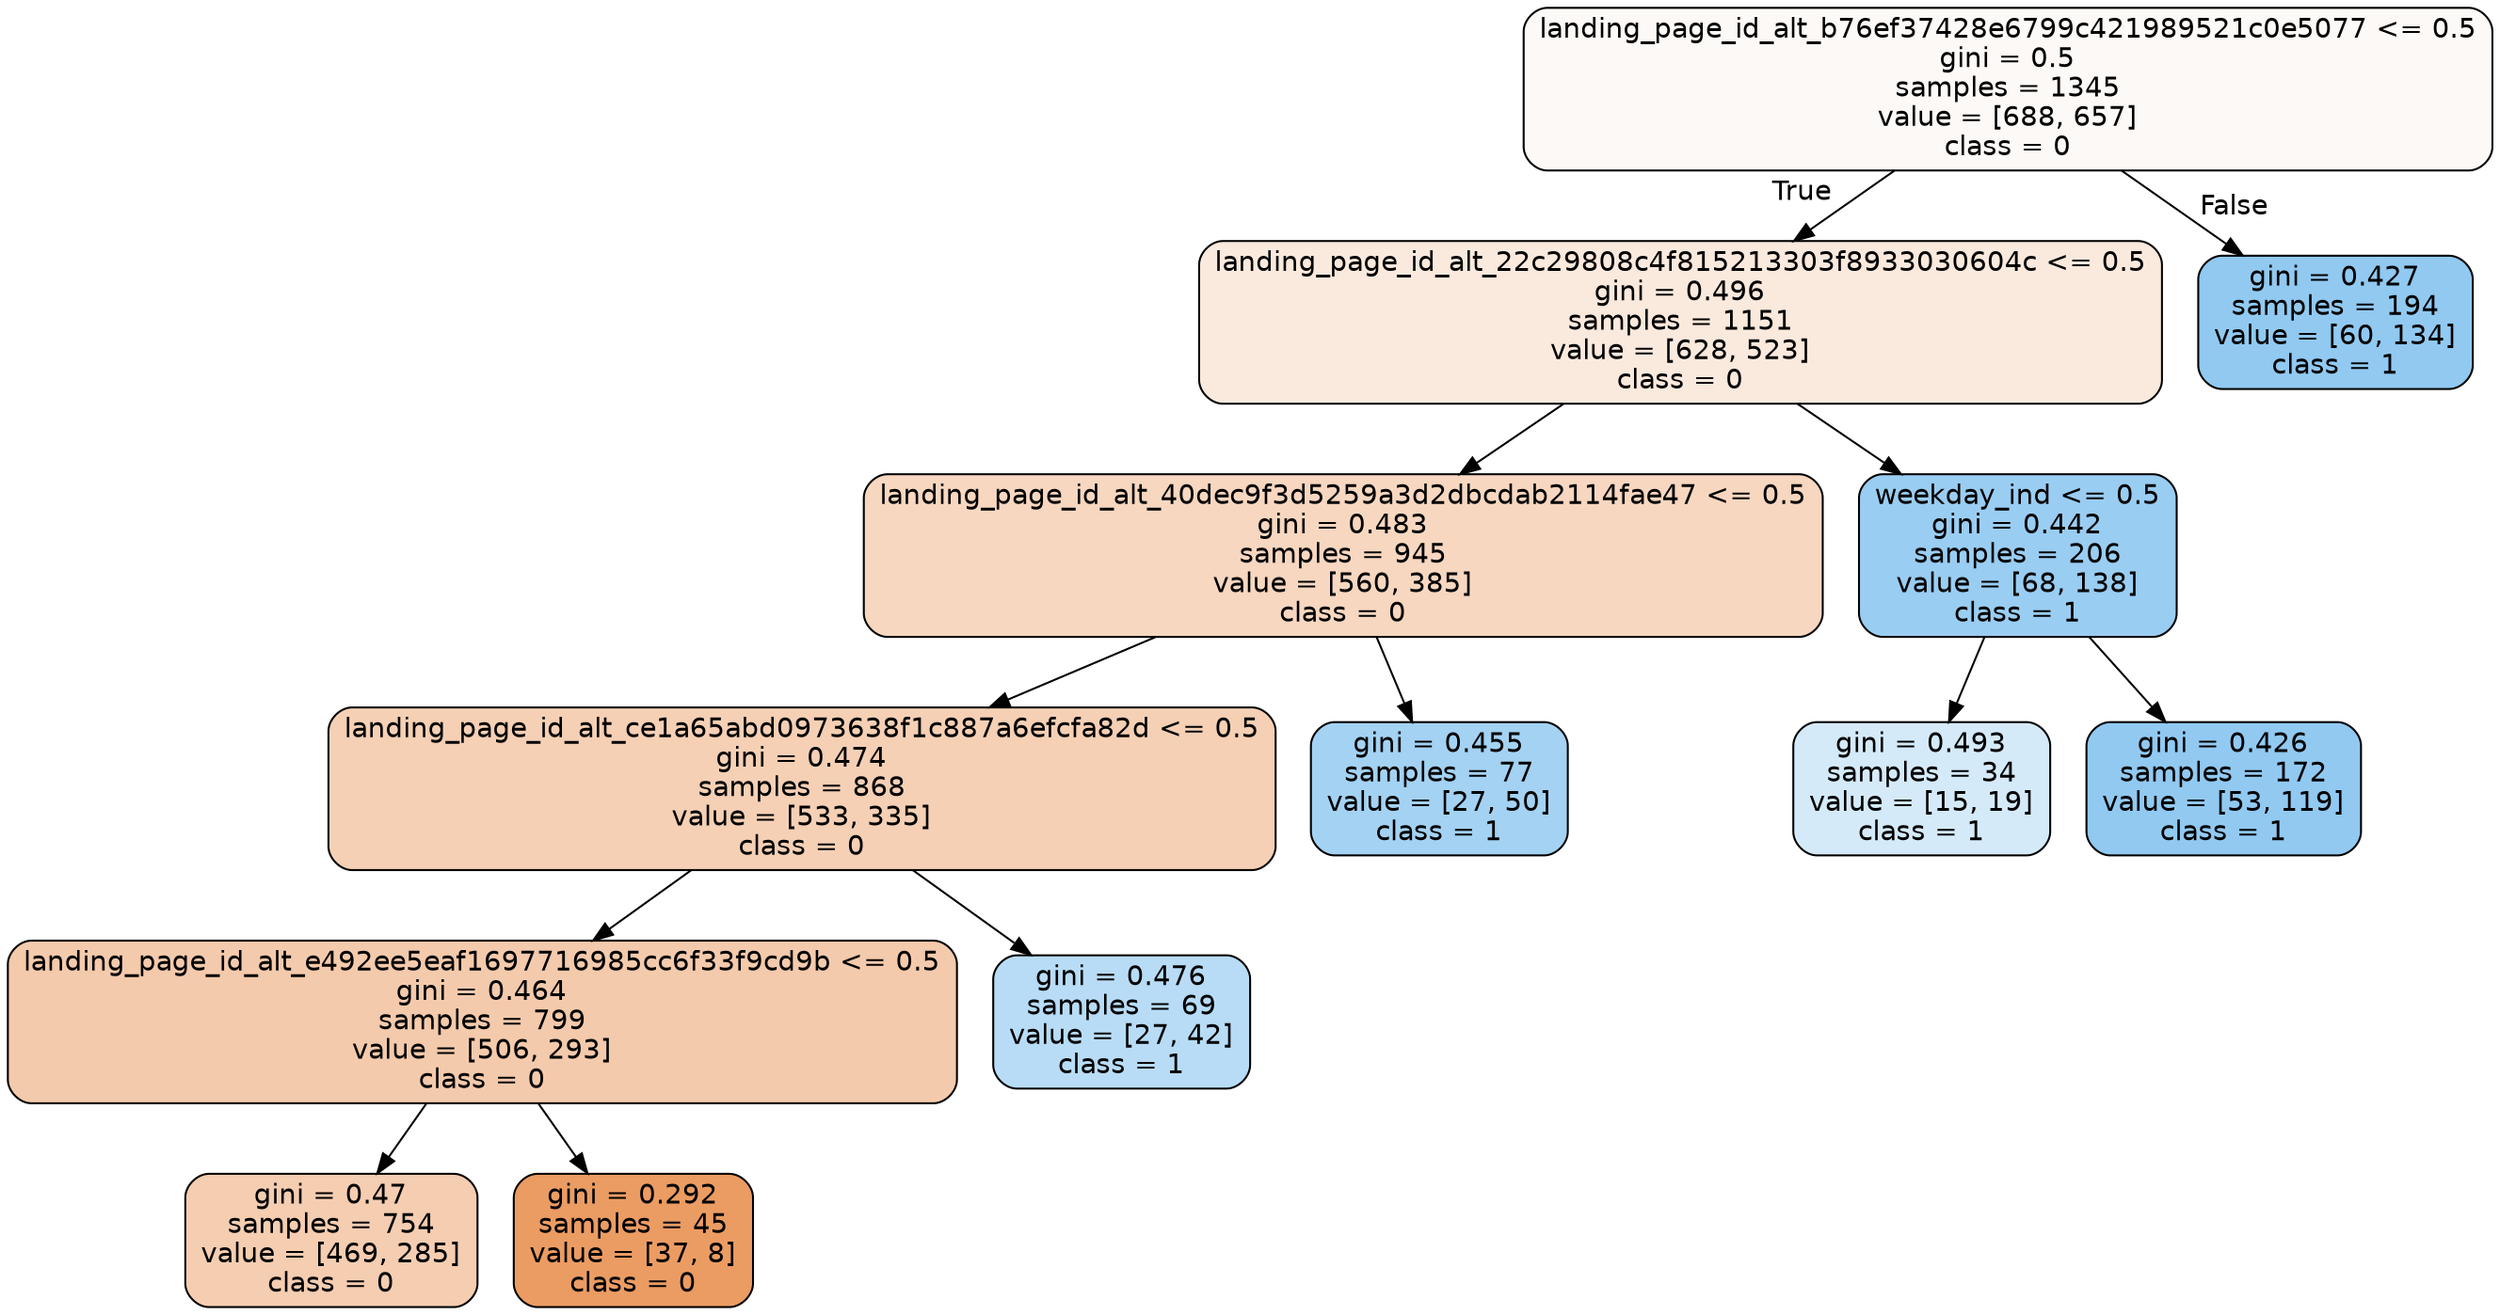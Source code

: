 digraph Tree {
node [shape=box, style="filled, rounded", color="black", fontname=helvetica] ;
edge [fontname=helvetica] ;
0 [label="landing_page_id_alt_b76ef37428e6799c421989521c0e5077 <= 0.5\ngini = 0.5\nsamples = 1345\nvalue = [688, 657]\nclass = 0", fillcolor="#e581390b"] ;
1 [label="landing_page_id_alt_22c29808c4f815213303f8933030604c <= 0.5\ngini = 0.496\nsamples = 1151\nvalue = [628, 523]\nclass = 0", fillcolor="#e581392b"] ;
0 -> 1 [labeldistance=2.5, labelangle=45, headlabel="True"] ;
3 [label="landing_page_id_alt_40dec9f3d5259a3d2dbcdab2114fae47 <= 0.5\ngini = 0.483\nsamples = 945\nvalue = [560, 385]\nclass = 0", fillcolor="#e5813950"] ;
1 -> 3 ;
5 [label="landing_page_id_alt_ce1a65abd0973638f1c887a6efcfa82d <= 0.5\ngini = 0.474\nsamples = 868\nvalue = [533, 335]\nclass = 0", fillcolor="#e581395f"] ;
3 -> 5 ;
7 [label="landing_page_id_alt_e492ee5eaf1697716985cc6f33f9cd9b <= 0.5\ngini = 0.464\nsamples = 799\nvalue = [506, 293]\nclass = 0", fillcolor="#e581396b"] ;
5 -> 7 ;
9 [label="gini = 0.47\nsamples = 754\nvalue = [469, 285]\nclass = 0", fillcolor="#e5813964"] ;
7 -> 9 ;
10 [label="gini = 0.292\nsamples = 45\nvalue = [37, 8]\nclass = 0", fillcolor="#e58139c8"] ;
7 -> 10 ;
8 [label="gini = 0.476\nsamples = 69\nvalue = [27, 42]\nclass = 1", fillcolor="#399de55b"] ;
5 -> 8 ;
6 [label="gini = 0.455\nsamples = 77\nvalue = [27, 50]\nclass = 1", fillcolor="#399de575"] ;
3 -> 6 ;
4 [label="weekday_ind <= 0.5\ngini = 0.442\nsamples = 206\nvalue = [68, 138]\nclass = 1", fillcolor="#399de581"] ;
1 -> 4 ;
11 [label="gini = 0.493\nsamples = 34\nvalue = [15, 19]\nclass = 1", fillcolor="#399de536"] ;
4 -> 11 ;
12 [label="gini = 0.426\nsamples = 172\nvalue = [53, 119]\nclass = 1", fillcolor="#399de58d"] ;
4 -> 12 ;
2 [label="gini = 0.427\nsamples = 194\nvalue = [60, 134]\nclass = 1", fillcolor="#399de58d"] ;
0 -> 2 [labeldistance=2.5, labelangle=-45, headlabel="False"] ;
}